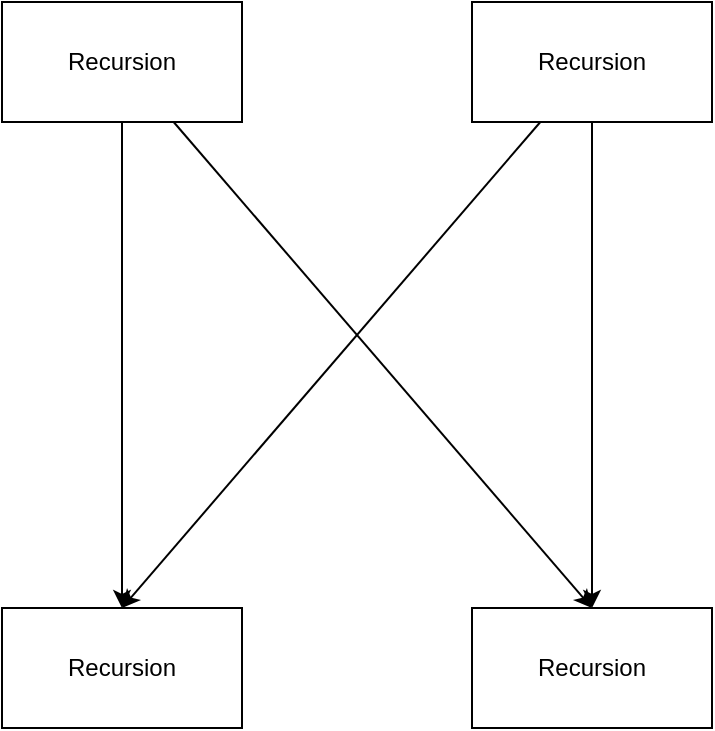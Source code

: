 <mxfile>
    <diagram id="WjzFS3SR0gmo7_5ADHGV" name="Page-1">
        <mxGraphModel dx="1122" dy="719" grid="1" gridSize="10" guides="1" tooltips="1" connect="1" arrows="1" fold="1" page="1" pageScale="1" pageWidth="850" pageHeight="1100" math="0" shadow="0">
            <root>
                <mxCell id="0"/>
                <mxCell id="1" parent="0"/>
                <mxCell id="4" style="edgeStyle=none;html=1;entryX=0.5;entryY=0;entryDx=0;entryDy=0;" edge="1" parent="1" source="2" target="3">
                    <mxGeometry relative="1" as="geometry"/>
                </mxCell>
                <mxCell id="8" style="edgeStyle=none;html=1;entryX=0.5;entryY=0;entryDx=0;entryDy=0;" edge="1" parent="1" source="2" target="5">
                    <mxGeometry relative="1" as="geometry">
                        <mxPoint x="500" y="250" as="targetPoint"/>
                    </mxGeometry>
                </mxCell>
                <mxCell id="2" value="Recursion" style="rounded=0;whiteSpace=wrap;html=1;" vertex="1" parent="1">
                    <mxGeometry x="305" y="58" width="120" height="60" as="geometry"/>
                </mxCell>
                <mxCell id="3" value="Recursion" style="rounded=0;whiteSpace=wrap;html=1;" vertex="1" parent="1">
                    <mxGeometry x="540" y="361" width="120" height="60" as="geometry"/>
                </mxCell>
                <mxCell id="7" style="edgeStyle=none;html=1;entryX=0.5;entryY=0;entryDx=0;entryDy=0;" edge="1" parent="1" source="6" target="5">
                    <mxGeometry relative="1" as="geometry"/>
                </mxCell>
                <mxCell id="9" style="edgeStyle=none;html=1;entryX=0.5;entryY=0;entryDx=0;entryDy=0;" edge="1" parent="1" source="6" target="3">
                    <mxGeometry relative="1" as="geometry"/>
                </mxCell>
                <mxCell id="6" value="Recursion" style="rounded=0;whiteSpace=wrap;html=1;" vertex="1" parent="1">
                    <mxGeometry x="540" y="58" width="120" height="60" as="geometry"/>
                </mxCell>
                <mxCell id="5" value="Recursion" style="rounded=0;whiteSpace=wrap;html=1;" vertex="1" parent="1">
                    <mxGeometry x="305" y="361" width="120" height="60" as="geometry"/>
                </mxCell>
            </root>
        </mxGraphModel>
    </diagram>
</mxfile>